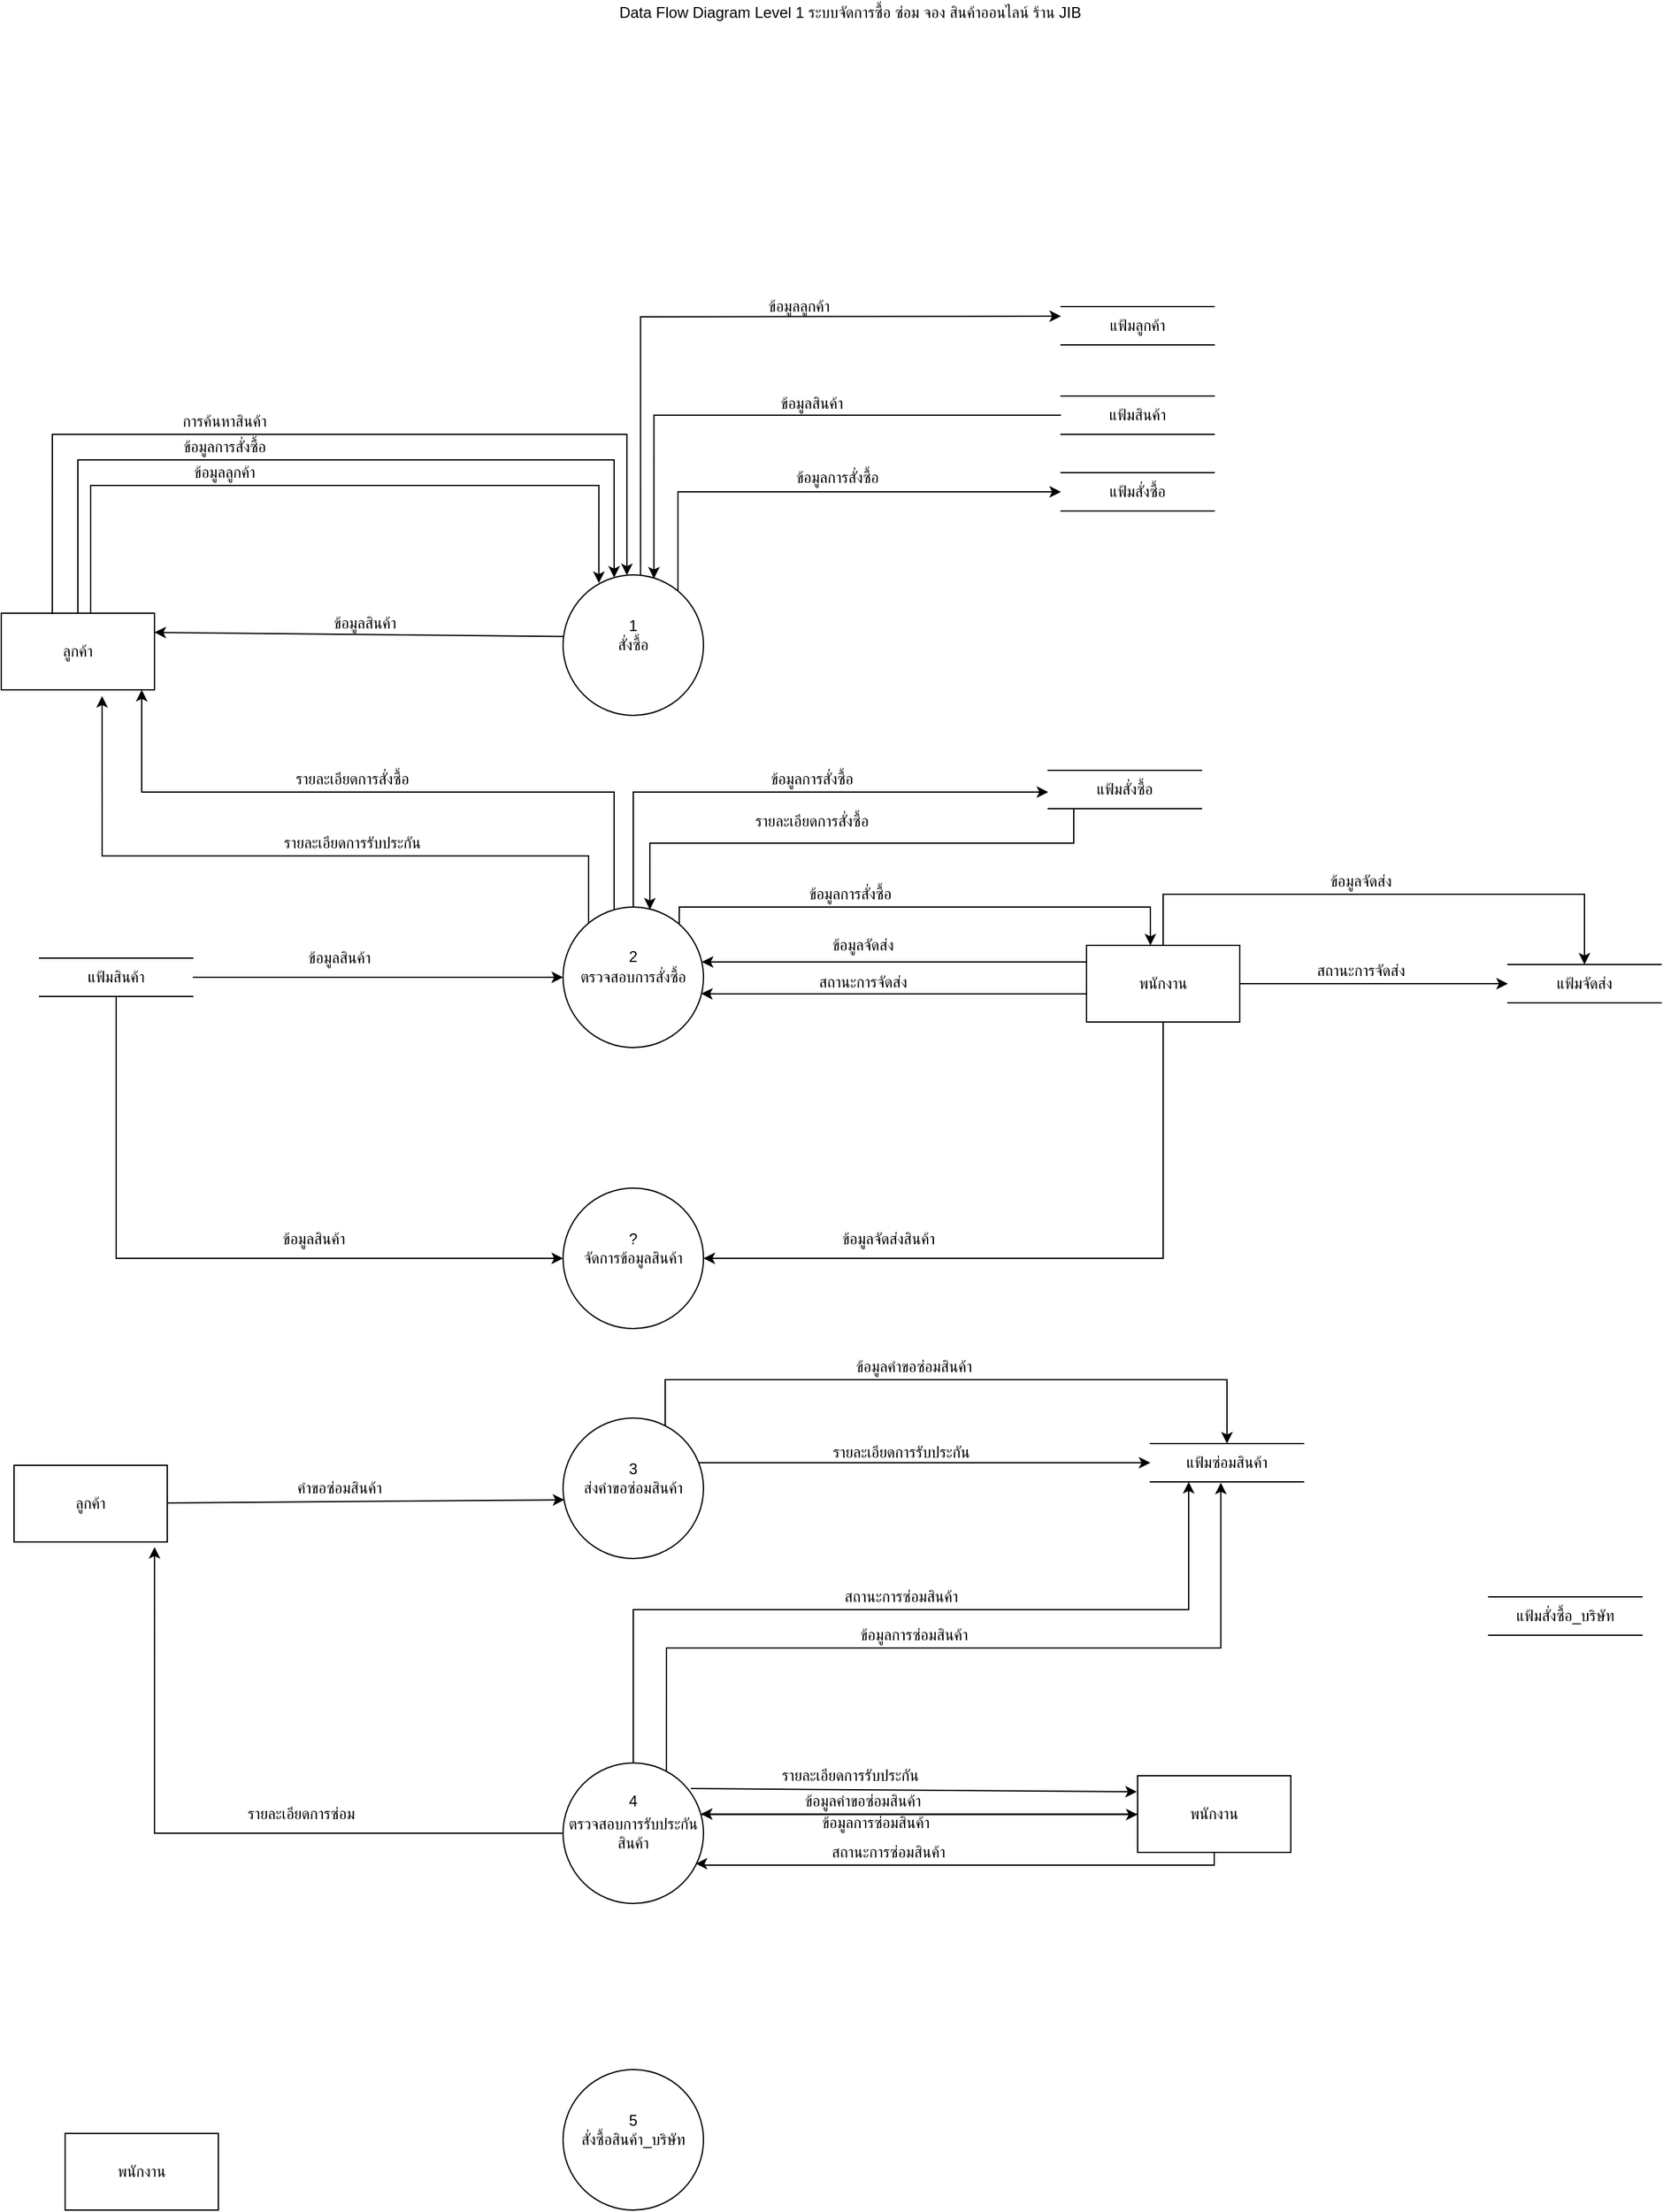 <mxfile version="14.4.4" type="github">
  <diagram id="97s5W6zogUnw-100F3bP" name="Page-1">
    <mxGraphModel dx="986" dy="1596" grid="1" gridSize="10" guides="1" tooltips="1" connect="1" arrows="1" fold="1" page="1" pageScale="1" pageWidth="850" pageHeight="1100" background="none" math="0" shadow="0">
      <root>
        <mxCell id="0" />
        <mxCell id="1" parent="0" />
        <mxCell id="rlFVlTde8RNro1qCJBSL-12" style="edgeStyle=orthogonalEdgeStyle;rounded=0;orthogonalLoop=1;jettySize=auto;html=1;exitX=0.984;exitY=0.367;exitDx=0;exitDy=0;exitPerimeter=0;" edge="1" parent="1" source="rlFVlTde8RNro1qCJBSL-9" target="rlFVlTde8RNro1qCJBSL-11">
          <mxGeometry relative="1" as="geometry">
            <mxPoint x="870" y="1002" as="targetPoint" />
            <Array as="points">
              <mxPoint x="870" y="1050" />
            </Array>
          </mxGeometry>
        </mxCell>
        <mxCell id="rlFVlTde8RNro1qCJBSL-19" style="edgeStyle=orthogonalEdgeStyle;rounded=0;orthogonalLoop=1;jettySize=auto;html=1;entryX=0.5;entryY=0;entryDx=0;entryDy=0;" edge="1" parent="1" source="rlFVlTde8RNro1qCJBSL-4" target="rlFVlTde8RNro1qCJBSL-18">
          <mxGeometry relative="1" as="geometry">
            <mxPoint x="960" y="720" as="targetPoint" />
            <Array as="points">
              <mxPoint x="570" y="710" />
              <mxPoint x="1010" y="710" />
            </Array>
          </mxGeometry>
        </mxCell>
        <mxCell id="rlFVlTde8RNro1qCJBSL-24" style="edgeStyle=orthogonalEdgeStyle;rounded=0;orthogonalLoop=1;jettySize=auto;html=1;entryX=0;entryY=0.5;entryDx=0;entryDy=0;" edge="1" parent="1" source="rlFVlTde8RNro1qCJBSL-4" target="rlFVlTde8RNro1qCJBSL-18">
          <mxGeometry relative="1" as="geometry">
            <Array as="points">
              <mxPoint x="700" y="775" />
              <mxPoint x="700" y="775" />
            </Array>
          </mxGeometry>
        </mxCell>
        <mxCell id="rlFVlTde8RNro1qCJBSL-4" value="ส่งคำขอซ่อมสินค้า" style="ellipse;whiteSpace=wrap;html=1;aspect=fixed;" vertex="1" parent="1">
          <mxGeometry x="490" y="740" width="110" height="110" as="geometry" />
        </mxCell>
        <mxCell id="4YyB8-v-8qMEgtiMz1is-12" style="edgeStyle=orthogonalEdgeStyle;rounded=0;orthogonalLoop=1;jettySize=auto;html=1;" parent="1" source="4YyB8-v-8qMEgtiMz1is-1" target="4YyB8-v-8qMEgtiMz1is-4" edge="1">
          <mxGeometry relative="1" as="geometry">
            <mxPoint x="520" y="40" as="targetPoint" />
            <Array as="points">
              <mxPoint x="110" y="-10" />
              <mxPoint x="530" y="-10" />
            </Array>
          </mxGeometry>
        </mxCell>
        <mxCell id="4YyB8-v-8qMEgtiMz1is-14" style="edgeStyle=orthogonalEdgeStyle;rounded=0;orthogonalLoop=1;jettySize=auto;html=1;entryX=0.255;entryY=0.058;entryDx=0;entryDy=0;entryPerimeter=0;" parent="1" source="4YyB8-v-8qMEgtiMz1is-1" target="4YyB8-v-8qMEgtiMz1is-4" edge="1">
          <mxGeometry relative="1" as="geometry">
            <mxPoint x="470" y="30" as="targetPoint" />
            <Array as="points">
              <mxPoint x="120" y="10" />
              <mxPoint x="518" y="10" />
            </Array>
          </mxGeometry>
        </mxCell>
        <mxCell id="4YyB8-v-8qMEgtiMz1is-1" value="ลูกค้า" style="rounded=0;whiteSpace=wrap;html=1;" parent="1" vertex="1">
          <mxGeometry x="50" y="110" width="120" height="60" as="geometry" />
        </mxCell>
        <mxCell id="4YyB8-v-8qMEgtiMz1is-15" style="edgeStyle=none;rounded=0;orthogonalLoop=1;jettySize=auto;html=1;entryX=1;entryY=0.25;entryDx=0;entryDy=0;exitX=0.008;exitY=0.439;exitDx=0;exitDy=0;exitPerimeter=0;" parent="1" source="4YyB8-v-8qMEgtiMz1is-4" target="4YyB8-v-8qMEgtiMz1is-1" edge="1">
          <mxGeometry relative="1" as="geometry" />
        </mxCell>
        <mxCell id="4YyB8-v-8qMEgtiMz1is-17" style="edgeStyle=orthogonalEdgeStyle;rounded=0;orthogonalLoop=1;jettySize=auto;html=1;exitX=0.273;exitY=0.073;exitDx=0;exitDy=0;exitPerimeter=0;" parent="1" source="4YyB8-v-8qMEgtiMz1is-28" edge="1">
          <mxGeometry relative="1" as="geometry">
            <mxPoint x="560" y="270" as="sourcePoint" />
            <Array as="points">
              <mxPoint x="530" y="348" />
              <mxPoint x="530" y="250" />
              <mxPoint x="160" y="250" />
            </Array>
            <mxPoint x="160" y="170" as="targetPoint" />
          </mxGeometry>
        </mxCell>
        <mxCell id="4YyB8-v-8qMEgtiMz1is-22" style="edgeStyle=orthogonalEdgeStyle;rounded=0;orthogonalLoop=1;jettySize=auto;html=1;entryX=0;entryY=0.25;entryDx=0;entryDy=0;exitX=0.552;exitY=0.005;exitDx=0;exitDy=0;exitPerimeter=0;" parent="1" source="4YyB8-v-8qMEgtiMz1is-4" target="4YyB8-v-8qMEgtiMz1is-18" edge="1">
          <mxGeometry relative="1" as="geometry">
            <mxPoint x="570" y="-130" as="targetPoint" />
            <Array as="points">
              <mxPoint x="551" y="-122" />
              <mxPoint x="551" y="-122" />
            </Array>
          </mxGeometry>
        </mxCell>
        <mxCell id="4YyB8-v-8qMEgtiMz1is-26" style="edgeStyle=orthogonalEdgeStyle;rounded=0;orthogonalLoop=1;jettySize=auto;html=1;entryX=0;entryY=0.5;entryDx=0;entryDy=0;" parent="1" source="4YyB8-v-8qMEgtiMz1is-4" target="4YyB8-v-8qMEgtiMz1is-21" edge="1">
          <mxGeometry relative="1" as="geometry">
            <Array as="points">
              <mxPoint x="580" y="15" />
            </Array>
          </mxGeometry>
        </mxCell>
        <mxCell id="4YyB8-v-8qMEgtiMz1is-4" value="สั่งซื้อ" style="ellipse;whiteSpace=wrap;html=1;aspect=fixed;" parent="1" vertex="1">
          <mxGeometry x="490" y="80" width="110" height="110" as="geometry" />
        </mxCell>
        <mxCell id="4YyB8-v-8qMEgtiMz1is-5" value="1" style="text;html=1;strokeColor=none;fillColor=none;align=center;verticalAlign=middle;whiteSpace=wrap;rounded=0;" parent="1" vertex="1">
          <mxGeometry x="525" y="110" width="40" height="20" as="geometry" />
        </mxCell>
        <mxCell id="4YyB8-v-8qMEgtiMz1is-6" style="edgeStyle=orthogonalEdgeStyle;rounded=0;orthogonalLoop=1;jettySize=auto;html=1;exitX=0.333;exitY=0.012;exitDx=0;exitDy=0;exitPerimeter=0;" parent="1" source="4YyB8-v-8qMEgtiMz1is-1" target="4YyB8-v-8qMEgtiMz1is-4" edge="1">
          <mxGeometry relative="1" as="geometry">
            <mxPoint x="90" y="100" as="sourcePoint" />
            <mxPoint x="412" y="70" as="targetPoint" />
            <Array as="points">
              <mxPoint x="90" y="-30" />
              <mxPoint x="540" y="-30" />
            </Array>
          </mxGeometry>
        </mxCell>
        <mxCell id="4YyB8-v-8qMEgtiMz1is-7" value="การค้นหาสินค้า" style="text;html=1;strokeColor=none;fillColor=none;align=center;verticalAlign=middle;whiteSpace=wrap;rounded=0;" parent="1" vertex="1">
          <mxGeometry x="180" y="-50" width="90" height="20" as="geometry" />
        </mxCell>
        <mxCell id="4YyB8-v-8qMEgtiMz1is-9" value="ข้อมูลสินค้า" style="text;html=1;strokeColor=none;fillColor=none;align=center;verticalAlign=middle;whiteSpace=wrap;rounded=0;" parent="1" vertex="1">
          <mxGeometry x="280" y="108" width="110" height="20" as="geometry" />
        </mxCell>
        <mxCell id="4YyB8-v-8qMEgtiMz1is-11" value="ข้อมูลการสั่งซื้อ" style="text;html=1;strokeColor=none;fillColor=none;align=center;verticalAlign=middle;whiteSpace=wrap;rounded=0;" parent="1" vertex="1">
          <mxGeometry x="180" y="-30" width="90" height="20" as="geometry" />
        </mxCell>
        <mxCell id="4YyB8-v-8qMEgtiMz1is-13" value="ข้อมูลลูกค้า" style="text;html=1;strokeColor=none;fillColor=none;align=center;verticalAlign=middle;whiteSpace=wrap;rounded=0;" parent="1" vertex="1">
          <mxGeometry x="180" y="-10" width="90" height="20" as="geometry" />
        </mxCell>
        <mxCell id="4YyB8-v-8qMEgtiMz1is-16" value="รายละเอียดการสั่งซื้อ" style="text;html=1;strokeColor=none;fillColor=none;align=center;verticalAlign=middle;whiteSpace=wrap;rounded=0;" parent="1" vertex="1">
          <mxGeometry x="270" y="230" width="110" height="20" as="geometry" />
        </mxCell>
        <mxCell id="4YyB8-v-8qMEgtiMz1is-18" value="แฟ้มลูกค้า" style="shape=partialRectangle;whiteSpace=wrap;html=1;left=0;right=0;fillColor=none;" parent="1" vertex="1">
          <mxGeometry x="880" y="-130" width="120" height="30" as="geometry" />
        </mxCell>
        <mxCell id="4YyB8-v-8qMEgtiMz1is-24" style="edgeStyle=orthogonalEdgeStyle;rounded=0;orthogonalLoop=1;jettySize=auto;html=1;entryX=0.647;entryY=0.026;entryDx=0;entryDy=0;entryPerimeter=0;" parent="1" source="4YyB8-v-8qMEgtiMz1is-19" target="4YyB8-v-8qMEgtiMz1is-4" edge="1">
          <mxGeometry relative="1" as="geometry" />
        </mxCell>
        <mxCell id="4YyB8-v-8qMEgtiMz1is-19" value="แฟ้มสินค้า" style="shape=partialRectangle;whiteSpace=wrap;html=1;left=0;right=0;fillColor=none;" parent="1" vertex="1">
          <mxGeometry x="880" y="-60" width="120" height="30" as="geometry" />
        </mxCell>
        <mxCell id="4YyB8-v-8qMEgtiMz1is-21" value="แฟ้มสั่งซื้อ" style="shape=partialRectangle;whiteSpace=wrap;html=1;left=0;right=0;fillColor=none;" parent="1" vertex="1">
          <mxGeometry x="880" width="120" height="30" as="geometry" />
        </mxCell>
        <mxCell id="4YyB8-v-8qMEgtiMz1is-23" value="ข้อมูลลูกค้า" style="text;html=1;strokeColor=none;fillColor=none;align=center;verticalAlign=middle;whiteSpace=wrap;rounded=0;" parent="1" vertex="1">
          <mxGeometry x="630" y="-140" width="90" height="20" as="geometry" />
        </mxCell>
        <mxCell id="4YyB8-v-8qMEgtiMz1is-25" value="ข้อมูลสินค้า" style="text;html=1;strokeColor=none;fillColor=none;align=center;verticalAlign=middle;whiteSpace=wrap;rounded=0;" parent="1" vertex="1">
          <mxGeometry x="630" y="-64" width="110" height="20" as="geometry" />
        </mxCell>
        <mxCell id="4YyB8-v-8qMEgtiMz1is-27" value="ข้อมูลการสั่งซื้อ" style="text;html=1;strokeColor=none;fillColor=none;align=center;verticalAlign=middle;whiteSpace=wrap;rounded=0;" parent="1" vertex="1">
          <mxGeometry x="650" y="-6" width="110" height="20" as="geometry" />
        </mxCell>
        <mxCell id="4YyB8-v-8qMEgtiMz1is-34" style="edgeStyle=orthogonalEdgeStyle;rounded=0;orthogonalLoop=1;jettySize=auto;html=1;" parent="1" source="4YyB8-v-8qMEgtiMz1is-28" target="4YyB8-v-8qMEgtiMz1is-33" edge="1">
          <mxGeometry relative="1" as="geometry">
            <mxPoint x="545" y="250" as="targetPoint" />
            <Array as="points">
              <mxPoint x="545" y="250" />
            </Array>
          </mxGeometry>
        </mxCell>
        <mxCell id="4YyB8-v-8qMEgtiMz1is-41" style="edgeStyle=orthogonalEdgeStyle;rounded=0;orthogonalLoop=1;jettySize=auto;html=1;entryX=0.417;entryY=0;entryDx=0;entryDy=0;entryPerimeter=0;exitX=0.827;exitY=0.127;exitDx=0;exitDy=0;exitPerimeter=0;" parent="1" source="4YyB8-v-8qMEgtiMz1is-28" target="4YyB8-v-8qMEgtiMz1is-39" edge="1">
          <mxGeometry relative="1" as="geometry">
            <mxPoint x="580" y="340" as="sourcePoint" />
            <Array as="points">
              <mxPoint x="581" y="340" />
              <mxPoint x="950" y="340" />
            </Array>
          </mxGeometry>
        </mxCell>
        <mxCell id="rlFVlTde8RNro1qCJBSL-2" style="edgeStyle=orthogonalEdgeStyle;rounded=0;orthogonalLoop=1;jettySize=auto;html=1;entryX=0.658;entryY=1.081;entryDx=0;entryDy=0;entryPerimeter=0;" edge="1" parent="1" source="4YyB8-v-8qMEgtiMz1is-28" target="4YyB8-v-8qMEgtiMz1is-1">
          <mxGeometry relative="1" as="geometry">
            <Array as="points">
              <mxPoint x="510" y="300" />
              <mxPoint x="129" y="300" />
            </Array>
          </mxGeometry>
        </mxCell>
        <mxCell id="4YyB8-v-8qMEgtiMz1is-28" value="ตรวจสอบการสั่งซื้อ" style="ellipse;whiteSpace=wrap;html=1;aspect=fixed;" parent="1" vertex="1">
          <mxGeometry x="490" y="340" width="110" height="110" as="geometry" />
        </mxCell>
        <mxCell id="4YyB8-v-8qMEgtiMz1is-29" value="2" style="text;html=1;strokeColor=none;fillColor=none;align=center;verticalAlign=middle;whiteSpace=wrap;rounded=0;" parent="1" vertex="1">
          <mxGeometry x="525" y="369" width="40" height="20" as="geometry" />
        </mxCell>
        <mxCell id="4YyB8-v-8qMEgtiMz1is-32" style="edgeStyle=orthogonalEdgeStyle;rounded=0;orthogonalLoop=1;jettySize=auto;html=1;entryX=0;entryY=0.5;entryDx=0;entryDy=0;" parent="1" source="4YyB8-v-8qMEgtiMz1is-30" target="4YyB8-v-8qMEgtiMz1is-28" edge="1">
          <mxGeometry relative="1" as="geometry" />
        </mxCell>
        <mxCell id="4YyB8-v-8qMEgtiMz1is-51" style="edgeStyle=orthogonalEdgeStyle;rounded=0;orthogonalLoop=1;jettySize=auto;html=1;entryX=0;entryY=0.5;entryDx=0;entryDy=0;" parent="1" source="4YyB8-v-8qMEgtiMz1is-30" target="4YyB8-v-8qMEgtiMz1is-47" edge="1">
          <mxGeometry relative="1" as="geometry">
            <mxPoint x="140" y="630" as="targetPoint" />
            <Array as="points">
              <mxPoint x="140" y="615" />
            </Array>
          </mxGeometry>
        </mxCell>
        <mxCell id="4YyB8-v-8qMEgtiMz1is-30" value="แฟ้มสินค้า" style="shape=partialRectangle;whiteSpace=wrap;html=1;left=0;right=0;fillColor=none;" parent="1" vertex="1">
          <mxGeometry x="80" y="380" width="120" height="30" as="geometry" />
        </mxCell>
        <mxCell id="4YyB8-v-8qMEgtiMz1is-31" value="ข้อมูลสินค้า" style="text;html=1;strokeColor=none;fillColor=none;align=center;verticalAlign=middle;whiteSpace=wrap;rounded=0;" parent="1" vertex="1">
          <mxGeometry x="260" y="370" width="110" height="20" as="geometry" />
        </mxCell>
        <mxCell id="4YyB8-v-8qMEgtiMz1is-38" style="edgeStyle=orthogonalEdgeStyle;rounded=0;orthogonalLoop=1;jettySize=auto;html=1;entryX=0.618;entryY=0.018;entryDx=0;entryDy=0;entryPerimeter=0;" parent="1" source="4YyB8-v-8qMEgtiMz1is-33" target="4YyB8-v-8qMEgtiMz1is-28" edge="1">
          <mxGeometry relative="1" as="geometry">
            <mxPoint x="930" y="320" as="targetPoint" />
            <Array as="points">
              <mxPoint x="890" y="290" />
              <mxPoint x="558" y="290" />
            </Array>
          </mxGeometry>
        </mxCell>
        <mxCell id="4YyB8-v-8qMEgtiMz1is-33" value="แฟ้มสั่งซื้อ" style="shape=partialRectangle;whiteSpace=wrap;html=1;left=0;right=0;fillColor=none;" parent="1" vertex="1">
          <mxGeometry x="870" y="233" width="120" height="30" as="geometry" />
        </mxCell>
        <mxCell id="4YyB8-v-8qMEgtiMz1is-35" value="ข้อมูลการสั่งซื้อ" style="text;html=1;strokeColor=none;fillColor=none;align=center;verticalAlign=middle;whiteSpace=wrap;rounded=0;" parent="1" vertex="1">
          <mxGeometry x="640" y="230" width="90" height="20" as="geometry" />
        </mxCell>
        <mxCell id="4YyB8-v-8qMEgtiMz1is-37" value="รายละเอียดการสั่งซื้อ" style="text;html=1;strokeColor=none;fillColor=none;align=center;verticalAlign=middle;whiteSpace=wrap;rounded=0;" parent="1" vertex="1">
          <mxGeometry x="630" y="263" width="110" height="20" as="geometry" />
        </mxCell>
        <mxCell id="4YyB8-v-8qMEgtiMz1is-42" style="edgeStyle=orthogonalEdgeStyle;rounded=0;orthogonalLoop=1;jettySize=auto;html=1;" parent="1" target="4YyB8-v-8qMEgtiMz1is-28" edge="1">
          <mxGeometry relative="1" as="geometry">
            <mxPoint x="900" y="383" as="sourcePoint" />
            <mxPoint x="600" y="383" as="targetPoint" />
            <Array as="points">
              <mxPoint x="670" y="383" />
              <mxPoint x="670" y="383" />
            </Array>
          </mxGeometry>
        </mxCell>
        <mxCell id="4YyB8-v-8qMEgtiMz1is-49" style="edgeStyle=orthogonalEdgeStyle;rounded=0;orthogonalLoop=1;jettySize=auto;html=1;entryX=1;entryY=0.5;entryDx=0;entryDy=0;" parent="1" source="4YyB8-v-8qMEgtiMz1is-39" target="4YyB8-v-8qMEgtiMz1is-47" edge="1">
          <mxGeometry relative="1" as="geometry">
            <mxPoint x="960" y="650" as="targetPoint" />
            <Array as="points">
              <mxPoint x="960" y="615" />
            </Array>
          </mxGeometry>
        </mxCell>
        <mxCell id="rlFVlTde8RNro1qCJBSL-31" style="edgeStyle=orthogonalEdgeStyle;rounded=0;orthogonalLoop=1;jettySize=auto;html=1;entryX=0.5;entryY=0;entryDx=0;entryDy=0;" edge="1" parent="1" source="4YyB8-v-8qMEgtiMz1is-39" target="rlFVlTde8RNro1qCJBSL-29">
          <mxGeometry relative="1" as="geometry">
            <Array as="points">
              <mxPoint x="960" y="330" />
              <mxPoint x="1290" y="330" />
            </Array>
          </mxGeometry>
        </mxCell>
        <mxCell id="rlFVlTde8RNro1qCJBSL-34" style="edgeStyle=orthogonalEdgeStyle;rounded=0;orthogonalLoop=1;jettySize=auto;html=1;" edge="1" parent="1" source="4YyB8-v-8qMEgtiMz1is-39" target="rlFVlTde8RNro1qCJBSL-29">
          <mxGeometry relative="1" as="geometry" />
        </mxCell>
        <mxCell id="4YyB8-v-8qMEgtiMz1is-39" value="พนักงาน" style="rounded=0;whiteSpace=wrap;html=1;" parent="1" vertex="1">
          <mxGeometry x="900" y="370" width="120" height="60" as="geometry" />
        </mxCell>
        <mxCell id="4YyB8-v-8qMEgtiMz1is-40" value="ข้อมูลการสั่งซื้อ" style="text;html=1;strokeColor=none;fillColor=none;align=center;verticalAlign=middle;whiteSpace=wrap;rounded=0;" parent="1" vertex="1">
          <mxGeometry x="670" y="320" width="90" height="20" as="geometry" />
        </mxCell>
        <mxCell id="4YyB8-v-8qMEgtiMz1is-43" value="ข้อมูลจัดส่ง" style="text;html=1;strokeColor=none;fillColor=none;align=center;verticalAlign=middle;whiteSpace=wrap;rounded=0;" parent="1" vertex="1">
          <mxGeometry x="680" y="360" width="90" height="20" as="geometry" />
        </mxCell>
        <mxCell id="4YyB8-v-8qMEgtiMz1is-45" value="สถานะการจัดส่ง" style="text;html=1;strokeColor=none;fillColor=none;align=center;verticalAlign=middle;whiteSpace=wrap;rounded=0;" parent="1" vertex="1">
          <mxGeometry x="680" y="389" width="90" height="20" as="geometry" />
        </mxCell>
        <mxCell id="4YyB8-v-8qMEgtiMz1is-46" style="edgeStyle=orthogonalEdgeStyle;rounded=0;orthogonalLoop=1;jettySize=auto;html=1;entryX=0.983;entryY=0.616;entryDx=0;entryDy=0;entryPerimeter=0;" parent="1" target="4YyB8-v-8qMEgtiMz1is-28" edge="1">
          <mxGeometry relative="1" as="geometry">
            <mxPoint x="900" y="410" as="sourcePoint" />
            <mxPoint x="630" y="450" as="targetPoint" />
            <Array as="points">
              <mxPoint x="900" y="408" />
              <mxPoint x="610" y="408" />
            </Array>
          </mxGeometry>
        </mxCell>
        <mxCell id="4YyB8-v-8qMEgtiMz1is-47" value="จัดการข้อมูลสินค้า" style="ellipse;whiteSpace=wrap;html=1;aspect=fixed;" parent="1" vertex="1">
          <mxGeometry x="490" y="560" width="110" height="110" as="geometry" />
        </mxCell>
        <mxCell id="4YyB8-v-8qMEgtiMz1is-48" value="3" style="text;html=1;strokeColor=none;fillColor=none;align=center;verticalAlign=middle;whiteSpace=wrap;rounded=0;" parent="1" vertex="1">
          <mxGeometry x="525" y="770" width="40" height="20" as="geometry" />
        </mxCell>
        <mxCell id="4YyB8-v-8qMEgtiMz1is-50" value="ข้อมูลจัดส่งสินค้า" style="text;html=1;strokeColor=none;fillColor=none;align=center;verticalAlign=middle;whiteSpace=wrap;rounded=0;" parent="1" vertex="1">
          <mxGeometry x="700" y="590" width="90" height="20" as="geometry" />
        </mxCell>
        <mxCell id="4YyB8-v-8qMEgtiMz1is-52" value="ข้อมูลสินค้า" style="text;html=1;strokeColor=none;fillColor=none;align=center;verticalAlign=middle;whiteSpace=wrap;rounded=0;" parent="1" vertex="1">
          <mxGeometry x="240" y="590" width="110" height="20" as="geometry" />
        </mxCell>
        <mxCell id="rlFVlTde8RNro1qCJBSL-1" value="Data Flow Diagram Level 1 ระบบจัดการซื้อ ซ่อม จอง สินค้าออนไลน์ ร้าน JIB" style="text;html=1;strokeColor=none;fillColor=none;align=center;verticalAlign=middle;whiteSpace=wrap;rounded=0;" vertex="1" parent="1">
          <mxGeometry x="485" y="-370" width="460" height="20" as="geometry" />
        </mxCell>
        <mxCell id="rlFVlTde8RNro1qCJBSL-3" value="รายละเอียดการรับประกัน" style="text;html=1;strokeColor=none;fillColor=none;align=center;verticalAlign=middle;whiteSpace=wrap;rounded=0;" vertex="1" parent="1">
          <mxGeometry x="260" y="280" width="130" height="20" as="geometry" />
        </mxCell>
        <mxCell id="rlFVlTde8RNro1qCJBSL-5" value="?" style="text;html=1;strokeColor=none;fillColor=none;align=center;verticalAlign=middle;whiteSpace=wrap;rounded=0;" vertex="1" parent="1">
          <mxGeometry x="525" y="590" width="40" height="20" as="geometry" />
        </mxCell>
        <mxCell id="rlFVlTde8RNro1qCJBSL-6" value="คำขอซ่อมสินค้า" style="text;html=1;strokeColor=none;fillColor=none;align=center;verticalAlign=middle;whiteSpace=wrap;rounded=0;" vertex="1" parent="1">
          <mxGeometry x="270" y="785" width="90" height="20" as="geometry" />
        </mxCell>
        <mxCell id="rlFVlTde8RNro1qCJBSL-8" style="rounded=0;orthogonalLoop=1;jettySize=auto;html=1;entryX=0.009;entryY=0.582;entryDx=0;entryDy=0;entryPerimeter=0;" edge="1" parent="1" source="rlFVlTde8RNro1qCJBSL-7" target="rlFVlTde8RNro1qCJBSL-4">
          <mxGeometry relative="1" as="geometry" />
        </mxCell>
        <mxCell id="rlFVlTde8RNro1qCJBSL-7" value="ลูกค้า" style="rounded=0;whiteSpace=wrap;html=1;" vertex="1" parent="1">
          <mxGeometry x="60" y="777" width="120" height="60" as="geometry" />
        </mxCell>
        <mxCell id="rlFVlTde8RNro1qCJBSL-22" style="edgeStyle=orthogonalEdgeStyle;rounded=0;orthogonalLoop=1;jettySize=auto;html=1;entryX=0.917;entryY=1.067;entryDx=0;entryDy=0;entryPerimeter=0;" edge="1" parent="1" source="rlFVlTde8RNro1qCJBSL-9" target="rlFVlTde8RNro1qCJBSL-7">
          <mxGeometry relative="1" as="geometry">
            <Array as="points">
              <mxPoint x="170" y="1065" />
            </Array>
          </mxGeometry>
        </mxCell>
        <mxCell id="rlFVlTde8RNro1qCJBSL-27" style="rounded=0;orthogonalLoop=1;jettySize=auto;html=1;entryX=-0.005;entryY=0.209;entryDx=0;entryDy=0;entryPerimeter=0;exitX=0.909;exitY=0.182;exitDx=0;exitDy=0;exitPerimeter=0;" edge="1" parent="1" source="rlFVlTde8RNro1qCJBSL-9" target="rlFVlTde8RNro1qCJBSL-11">
          <mxGeometry relative="1" as="geometry">
            <mxPoint x="850" y="973" as="targetPoint" />
          </mxGeometry>
        </mxCell>
        <mxCell id="rlFVlTde8RNro1qCJBSL-38" style="edgeStyle=orthogonalEdgeStyle;rounded=0;orthogonalLoop=1;jettySize=auto;html=1;entryX=0.46;entryY=1.022;entryDx=0;entryDy=0;entryPerimeter=0;exitX=0.736;exitY=0.059;exitDx=0;exitDy=0;exitPerimeter=0;" edge="1" parent="1" source="rlFVlTde8RNro1qCJBSL-9" target="rlFVlTde8RNro1qCJBSL-18">
          <mxGeometry relative="1" as="geometry">
            <Array as="points">
              <mxPoint x="571" y="920" />
              <mxPoint x="1005" y="920" />
            </Array>
          </mxGeometry>
        </mxCell>
        <mxCell id="rlFVlTde8RNro1qCJBSL-40" style="edgeStyle=orthogonalEdgeStyle;rounded=0;orthogonalLoop=1;jettySize=auto;html=1;entryX=0.25;entryY=1;entryDx=0;entryDy=0;" edge="1" parent="1" source="rlFVlTde8RNro1qCJBSL-9" target="rlFVlTde8RNro1qCJBSL-18">
          <mxGeometry relative="1" as="geometry">
            <mxPoint x="545" y="870" as="targetPoint" />
            <Array as="points">
              <mxPoint x="545" y="890" />
              <mxPoint x="980" y="890" />
            </Array>
          </mxGeometry>
        </mxCell>
        <mxCell id="rlFVlTde8RNro1qCJBSL-9" value="ตรวจสอบการรับประกันสินค้า" style="ellipse;whiteSpace=wrap;html=1;aspect=fixed;" vertex="1" parent="1">
          <mxGeometry x="490" y="1010" width="110" height="110" as="geometry" />
        </mxCell>
        <mxCell id="rlFVlTde8RNro1qCJBSL-10" value="4" style="text;html=1;strokeColor=none;fillColor=none;align=center;verticalAlign=middle;whiteSpace=wrap;rounded=0;" vertex="1" parent="1">
          <mxGeometry x="525" y="1030" width="40" height="20" as="geometry" />
        </mxCell>
        <mxCell id="rlFVlTde8RNro1qCJBSL-14" style="edgeStyle=orthogonalEdgeStyle;rounded=0;orthogonalLoop=1;jettySize=auto;html=1;" edge="1" parent="1" source="rlFVlTde8RNro1qCJBSL-11" target="rlFVlTde8RNro1qCJBSL-9">
          <mxGeometry relative="1" as="geometry">
            <Array as="points">
              <mxPoint x="1000" y="1065" />
            </Array>
          </mxGeometry>
        </mxCell>
        <mxCell id="rlFVlTde8RNro1qCJBSL-16" style="edgeStyle=orthogonalEdgeStyle;rounded=0;orthogonalLoop=1;jettySize=auto;html=1;entryX=0.945;entryY=0.716;entryDx=0;entryDy=0;entryPerimeter=0;" edge="1" parent="1" source="rlFVlTde8RNro1qCJBSL-11" target="rlFVlTde8RNro1qCJBSL-9">
          <mxGeometry relative="1" as="geometry">
            <Array as="points">
              <mxPoint x="1000" y="1090" />
              <mxPoint x="600" y="1090" />
              <mxPoint x="600" y="1089" />
            </Array>
          </mxGeometry>
        </mxCell>
        <mxCell id="rlFVlTde8RNro1qCJBSL-11" value="พนักงาน" style="rounded=0;whiteSpace=wrap;html=1;" vertex="1" parent="1">
          <mxGeometry x="940" y="1020" width="120" height="60" as="geometry" />
        </mxCell>
        <mxCell id="rlFVlTde8RNro1qCJBSL-13" value="ข้อมูลคำขอซ่อมสินค้า" style="text;html=1;strokeColor=none;fillColor=none;align=center;verticalAlign=middle;whiteSpace=wrap;rounded=0;" vertex="1" parent="1">
          <mxGeometry x="670" y="1030" width="110" height="20" as="geometry" />
        </mxCell>
        <mxCell id="rlFVlTde8RNro1qCJBSL-15" value="ข้อมูลการซ่อมสินค้า" style="text;html=1;strokeColor=none;fillColor=none;align=center;verticalAlign=middle;whiteSpace=wrap;rounded=0;" vertex="1" parent="1">
          <mxGeometry x="680" y="1047" width="110" height="20" as="geometry" />
        </mxCell>
        <mxCell id="rlFVlTde8RNro1qCJBSL-17" value="สถานะการซ่อมสินค้า" style="text;html=1;strokeColor=none;fillColor=none;align=center;verticalAlign=middle;whiteSpace=wrap;rounded=0;" vertex="1" parent="1">
          <mxGeometry x="690" y="1070" width="110" height="20" as="geometry" />
        </mxCell>
        <mxCell id="rlFVlTde8RNro1qCJBSL-18" value="แฟ้มซ่อมสินค้า" style="shape=partialRectangle;whiteSpace=wrap;html=1;left=0;right=0;fillColor=none;" vertex="1" parent="1">
          <mxGeometry x="950" y="760" width="120" height="30" as="geometry" />
        </mxCell>
        <mxCell id="rlFVlTde8RNro1qCJBSL-20" value="ข้อมูลคำขอซ่อมสินค้า" style="text;html=1;strokeColor=none;fillColor=none;align=center;verticalAlign=middle;whiteSpace=wrap;rounded=0;" vertex="1" parent="1">
          <mxGeometry x="710" y="690" width="110" height="20" as="geometry" />
        </mxCell>
        <mxCell id="rlFVlTde8RNro1qCJBSL-23" value="รายละเอียดการซ่อม" style="text;html=1;strokeColor=none;fillColor=none;align=center;verticalAlign=middle;whiteSpace=wrap;rounded=0;" vertex="1" parent="1">
          <mxGeometry x="220" y="1040" width="130" height="20" as="geometry" />
        </mxCell>
        <mxCell id="rlFVlTde8RNro1qCJBSL-25" value="รายละเอียดการรับประกัน" style="text;html=1;strokeColor=none;fillColor=none;align=center;verticalAlign=middle;whiteSpace=wrap;rounded=0;" vertex="1" parent="1">
          <mxGeometry x="690" y="757" width="130" height="20" as="geometry" />
        </mxCell>
        <mxCell id="rlFVlTde8RNro1qCJBSL-28" value="รายละเอียดการรับประกัน" style="text;html=1;strokeColor=none;fillColor=none;align=center;verticalAlign=middle;whiteSpace=wrap;rounded=0;" vertex="1" parent="1">
          <mxGeometry x="650" y="1010" width="130" height="20" as="geometry" />
        </mxCell>
        <mxCell id="rlFVlTde8RNro1qCJBSL-29" value="&lt;div&gt;แฟ้มจัดส่ง&lt;/div&gt;" style="shape=partialRectangle;whiteSpace=wrap;html=1;left=0;right=0;fillColor=none;" vertex="1" parent="1">
          <mxGeometry x="1230" y="385" width="120" height="30" as="geometry" />
        </mxCell>
        <mxCell id="rlFVlTde8RNro1qCJBSL-30" value="แฟ้มสั่งซื้อ_บริษัท" style="shape=partialRectangle;whiteSpace=wrap;html=1;left=0;right=0;fillColor=none;" vertex="1" parent="1">
          <mxGeometry x="1215" y="880" width="120" height="30" as="geometry" />
        </mxCell>
        <mxCell id="rlFVlTde8RNro1qCJBSL-32" value="ข้อมูลจัดส่ง" style="text;html=1;strokeColor=none;fillColor=none;align=center;verticalAlign=middle;whiteSpace=wrap;rounded=0;" vertex="1" parent="1">
          <mxGeometry x="1070" y="310" width="90" height="20" as="geometry" />
        </mxCell>
        <mxCell id="rlFVlTde8RNro1qCJBSL-35" value="สถานะการจัดส่ง" style="text;html=1;strokeColor=none;fillColor=none;align=center;verticalAlign=middle;whiteSpace=wrap;rounded=0;" vertex="1" parent="1">
          <mxGeometry x="1070" y="380" width="90" height="20" as="geometry" />
        </mxCell>
        <mxCell id="rlFVlTde8RNro1qCJBSL-39" value="ข้อมูลการซ่อมสินค้า" style="text;html=1;strokeColor=none;fillColor=none;align=center;verticalAlign=middle;whiteSpace=wrap;rounded=0;" vertex="1" parent="1">
          <mxGeometry x="710" y="900" width="110" height="20" as="geometry" />
        </mxCell>
        <mxCell id="rlFVlTde8RNro1qCJBSL-41" value="สถานะการซ่อมสินค้า" style="text;html=1;strokeColor=none;fillColor=none;align=center;verticalAlign=middle;whiteSpace=wrap;rounded=0;" vertex="1" parent="1">
          <mxGeometry x="700" y="870" width="110" height="20" as="geometry" />
        </mxCell>
        <mxCell id="rlFVlTde8RNro1qCJBSL-42" value="สั่งซื้อสินค้า_บริษัท" style="ellipse;whiteSpace=wrap;html=1;aspect=fixed;" vertex="1" parent="1">
          <mxGeometry x="490" y="1250" width="110" height="110" as="geometry" />
        </mxCell>
        <mxCell id="rlFVlTde8RNro1qCJBSL-43" value="5" style="text;html=1;strokeColor=none;fillColor=none;align=center;verticalAlign=middle;whiteSpace=wrap;rounded=0;" vertex="1" parent="1">
          <mxGeometry x="525" y="1280" width="40" height="20" as="geometry" />
        </mxCell>
        <mxCell id="rlFVlTde8RNro1qCJBSL-44" value="พนักงาน" style="rounded=0;whiteSpace=wrap;html=1;" vertex="1" parent="1">
          <mxGeometry x="100" y="1300" width="120" height="60" as="geometry" />
        </mxCell>
      </root>
    </mxGraphModel>
  </diagram>
</mxfile>
